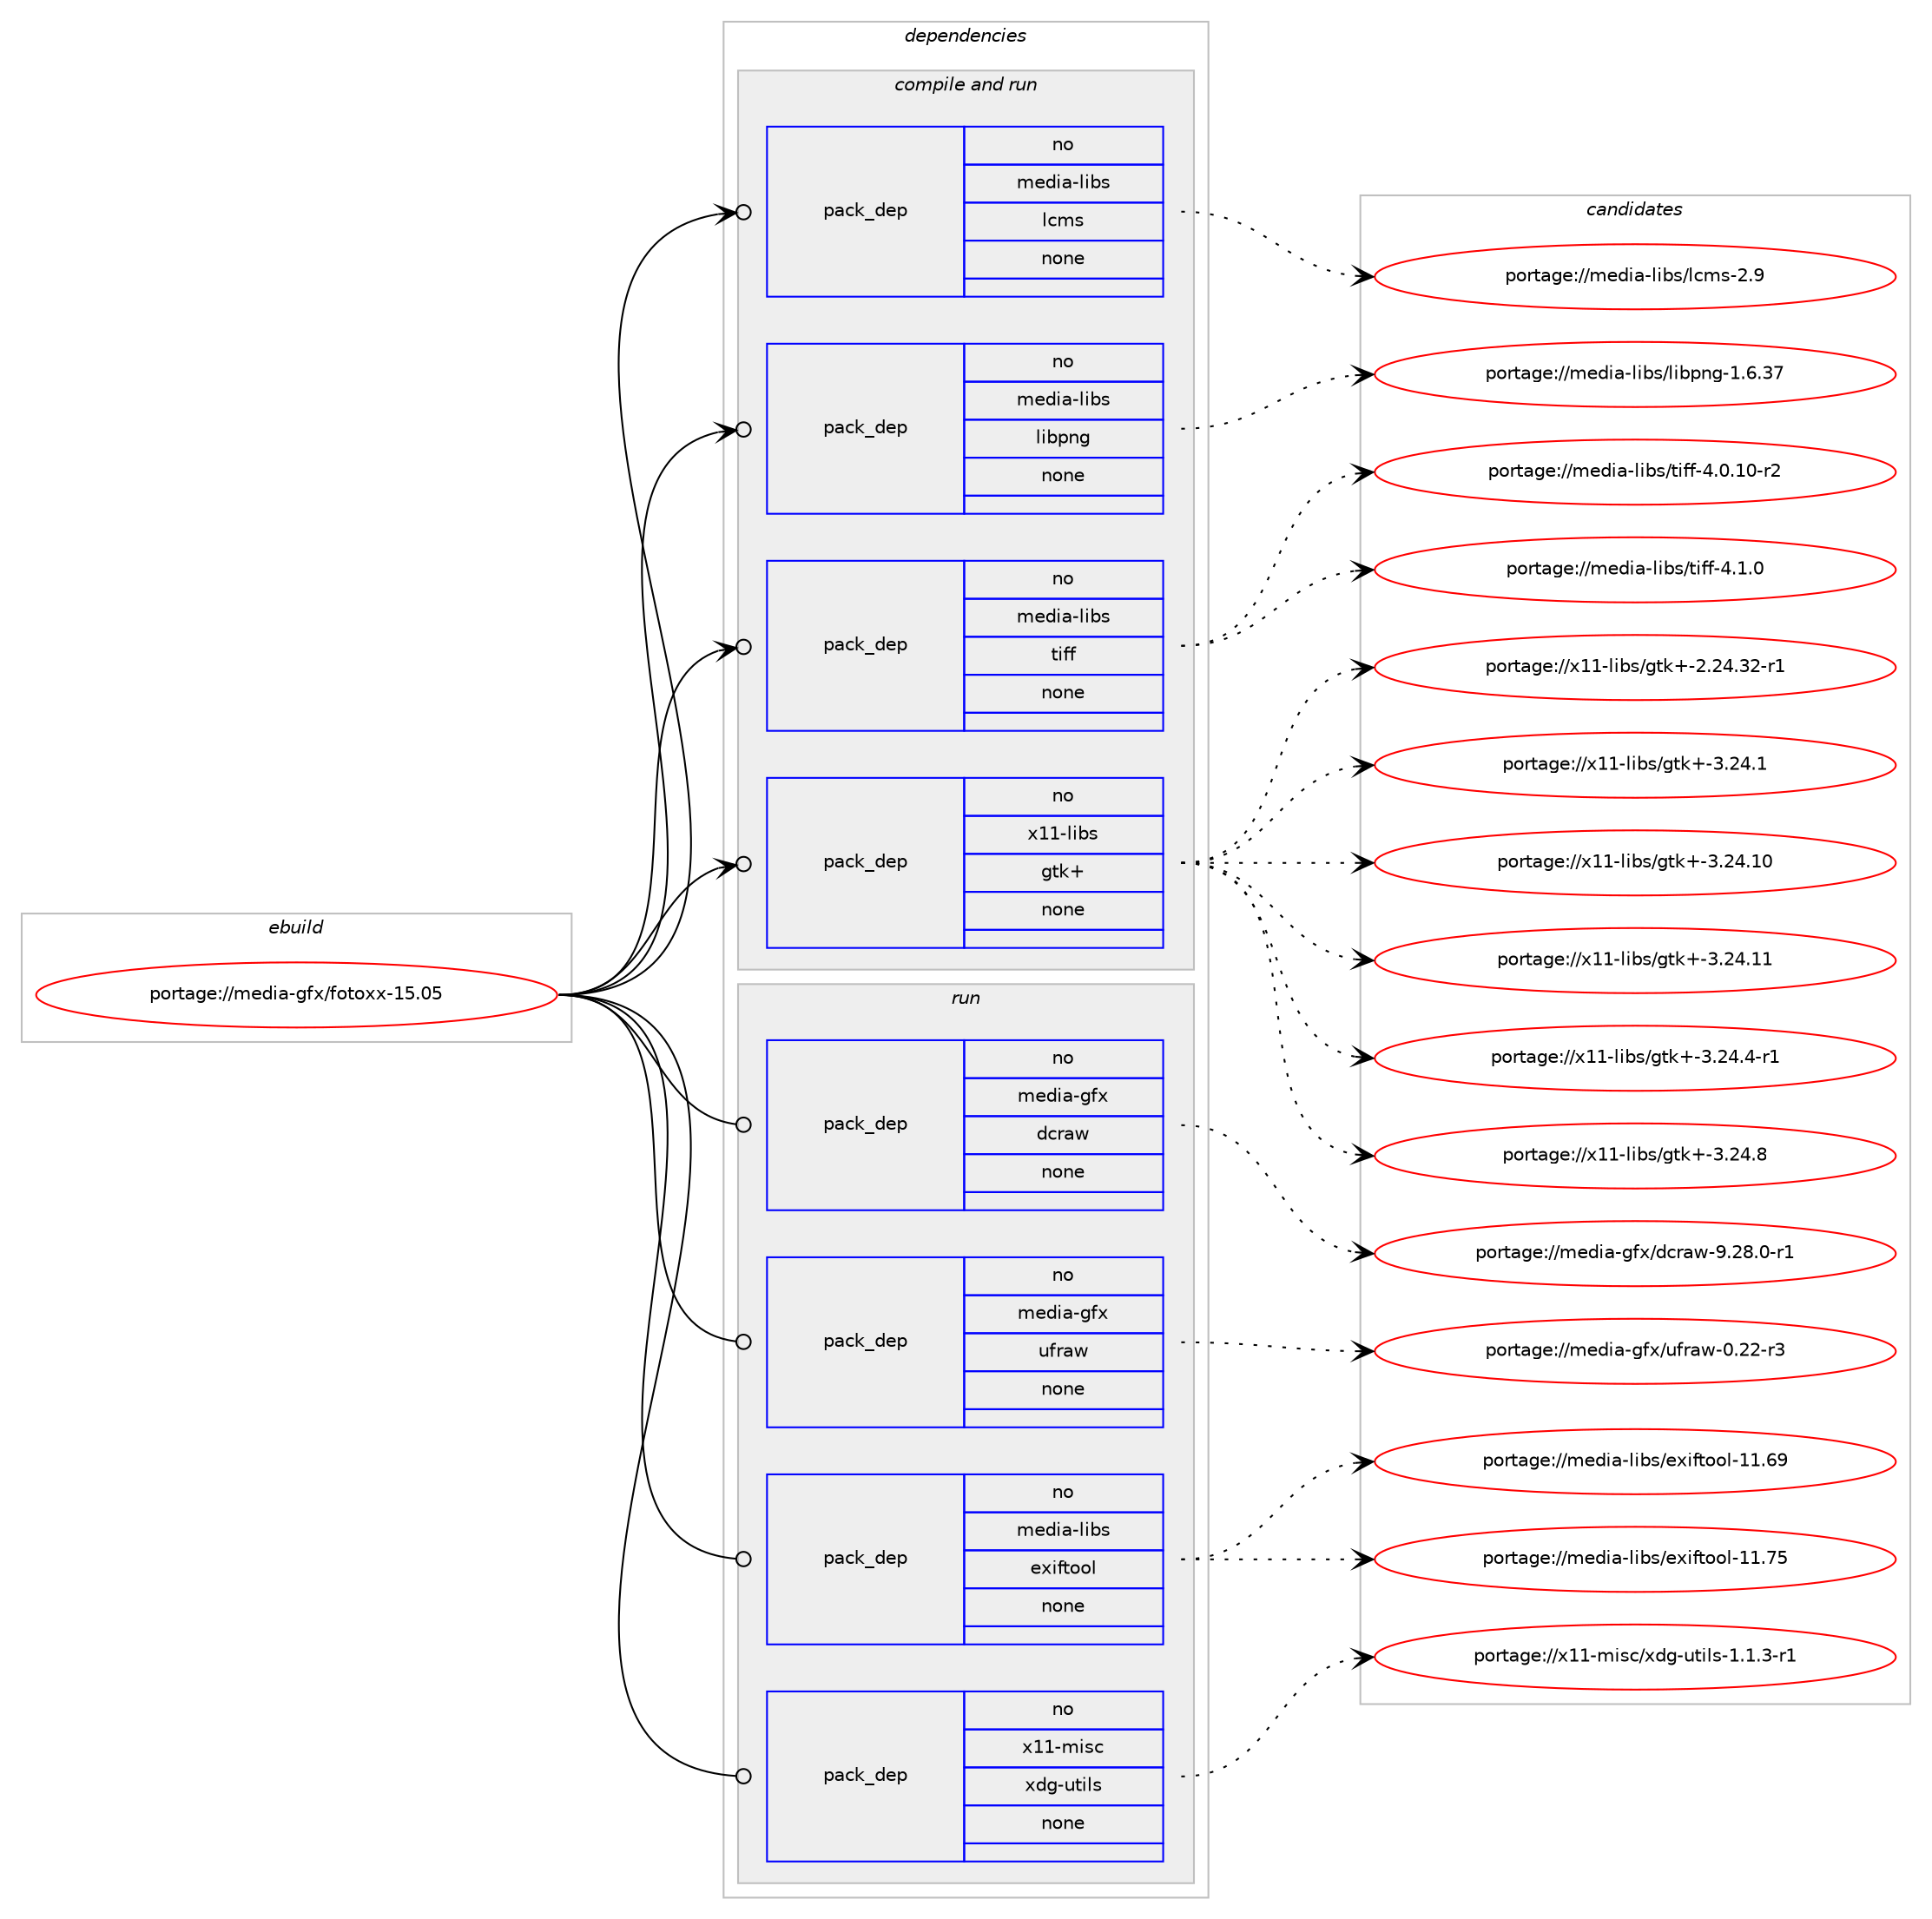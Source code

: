 digraph prolog {

# *************
# Graph options
# *************

newrank=true;
concentrate=true;
compound=true;
graph [rankdir=LR,fontname=Helvetica,fontsize=10,ranksep=1.5];#, ranksep=2.5, nodesep=0.2];
edge  [arrowhead=vee];
node  [fontname=Helvetica,fontsize=10];

# **********
# The ebuild
# **********

subgraph cluster_leftcol {
color=gray;
rank=same;
label=<<i>ebuild</i>>;
id [label="portage://media-gfx/fotoxx-15.05", color=red, width=4, href="../media-gfx/fotoxx-15.05.svg"];
}

# ****************
# The dependencies
# ****************

subgraph cluster_midcol {
color=gray;
label=<<i>dependencies</i>>;
subgraph cluster_compile {
fillcolor="#eeeeee";
style=filled;
label=<<i>compile</i>>;
}
subgraph cluster_compileandrun {
fillcolor="#eeeeee";
style=filled;
label=<<i>compile and run</i>>;
subgraph pack229485 {
dependency312829 [label=<<TABLE BORDER="0" CELLBORDER="1" CELLSPACING="0" CELLPADDING="4" WIDTH="220"><TR><TD ROWSPAN="6" CELLPADDING="30">pack_dep</TD></TR><TR><TD WIDTH="110">no</TD></TR><TR><TD>media-libs</TD></TR><TR><TD>lcms</TD></TR><TR><TD>none</TD></TR><TR><TD></TD></TR></TABLE>>, shape=none, color=blue];
}
id:e -> dependency312829:w [weight=20,style="solid",arrowhead="odotvee"];
subgraph pack229486 {
dependency312830 [label=<<TABLE BORDER="0" CELLBORDER="1" CELLSPACING="0" CELLPADDING="4" WIDTH="220"><TR><TD ROWSPAN="6" CELLPADDING="30">pack_dep</TD></TR><TR><TD WIDTH="110">no</TD></TR><TR><TD>media-libs</TD></TR><TR><TD>libpng</TD></TR><TR><TD>none</TD></TR><TR><TD></TD></TR></TABLE>>, shape=none, color=blue];
}
id:e -> dependency312830:w [weight=20,style="solid",arrowhead="odotvee"];
subgraph pack229487 {
dependency312831 [label=<<TABLE BORDER="0" CELLBORDER="1" CELLSPACING="0" CELLPADDING="4" WIDTH="220"><TR><TD ROWSPAN="6" CELLPADDING="30">pack_dep</TD></TR><TR><TD WIDTH="110">no</TD></TR><TR><TD>media-libs</TD></TR><TR><TD>tiff</TD></TR><TR><TD>none</TD></TR><TR><TD></TD></TR></TABLE>>, shape=none, color=blue];
}
id:e -> dependency312831:w [weight=20,style="solid",arrowhead="odotvee"];
subgraph pack229488 {
dependency312832 [label=<<TABLE BORDER="0" CELLBORDER="1" CELLSPACING="0" CELLPADDING="4" WIDTH="220"><TR><TD ROWSPAN="6" CELLPADDING="30">pack_dep</TD></TR><TR><TD WIDTH="110">no</TD></TR><TR><TD>x11-libs</TD></TR><TR><TD>gtk+</TD></TR><TR><TD>none</TD></TR><TR><TD></TD></TR></TABLE>>, shape=none, color=blue];
}
id:e -> dependency312832:w [weight=20,style="solid",arrowhead="odotvee"];
}
subgraph cluster_run {
fillcolor="#eeeeee";
style=filled;
label=<<i>run</i>>;
subgraph pack229489 {
dependency312833 [label=<<TABLE BORDER="0" CELLBORDER="1" CELLSPACING="0" CELLPADDING="4" WIDTH="220"><TR><TD ROWSPAN="6" CELLPADDING="30">pack_dep</TD></TR><TR><TD WIDTH="110">no</TD></TR><TR><TD>media-gfx</TD></TR><TR><TD>dcraw</TD></TR><TR><TD>none</TD></TR><TR><TD></TD></TR></TABLE>>, shape=none, color=blue];
}
id:e -> dependency312833:w [weight=20,style="solid",arrowhead="odot"];
subgraph pack229490 {
dependency312834 [label=<<TABLE BORDER="0" CELLBORDER="1" CELLSPACING="0" CELLPADDING="4" WIDTH="220"><TR><TD ROWSPAN="6" CELLPADDING="30">pack_dep</TD></TR><TR><TD WIDTH="110">no</TD></TR><TR><TD>media-gfx</TD></TR><TR><TD>ufraw</TD></TR><TR><TD>none</TD></TR><TR><TD></TD></TR></TABLE>>, shape=none, color=blue];
}
id:e -> dependency312834:w [weight=20,style="solid",arrowhead="odot"];
subgraph pack229491 {
dependency312835 [label=<<TABLE BORDER="0" CELLBORDER="1" CELLSPACING="0" CELLPADDING="4" WIDTH="220"><TR><TD ROWSPAN="6" CELLPADDING="30">pack_dep</TD></TR><TR><TD WIDTH="110">no</TD></TR><TR><TD>media-libs</TD></TR><TR><TD>exiftool</TD></TR><TR><TD>none</TD></TR><TR><TD></TD></TR></TABLE>>, shape=none, color=blue];
}
id:e -> dependency312835:w [weight=20,style="solid",arrowhead="odot"];
subgraph pack229492 {
dependency312836 [label=<<TABLE BORDER="0" CELLBORDER="1" CELLSPACING="0" CELLPADDING="4" WIDTH="220"><TR><TD ROWSPAN="6" CELLPADDING="30">pack_dep</TD></TR><TR><TD WIDTH="110">no</TD></TR><TR><TD>x11-misc</TD></TR><TR><TD>xdg-utils</TD></TR><TR><TD>none</TD></TR><TR><TD></TD></TR></TABLE>>, shape=none, color=blue];
}
id:e -> dependency312836:w [weight=20,style="solid",arrowhead="odot"];
}
}

# **************
# The candidates
# **************

subgraph cluster_choices {
rank=same;
color=gray;
label=<<i>candidates</i>>;

subgraph choice229485 {
color=black;
nodesep=1;
choiceportage109101100105974510810598115471089910911545504657 [label="portage://media-libs/lcms-2.9", color=red, width=4,href="../media-libs/lcms-2.9.svg"];
dependency312829:e -> choiceportage109101100105974510810598115471089910911545504657:w [style=dotted,weight="100"];
}
subgraph choice229486 {
color=black;
nodesep=1;
choiceportage109101100105974510810598115471081059811211010345494654465155 [label="portage://media-libs/libpng-1.6.37", color=red, width=4,href="../media-libs/libpng-1.6.37.svg"];
dependency312830:e -> choiceportage109101100105974510810598115471081059811211010345494654465155:w [style=dotted,weight="100"];
}
subgraph choice229487 {
color=black;
nodesep=1;
choiceportage10910110010597451081059811547116105102102455246484649484511450 [label="portage://media-libs/tiff-4.0.10-r2", color=red, width=4,href="../media-libs/tiff-4.0.10-r2.svg"];
choiceportage10910110010597451081059811547116105102102455246494648 [label="portage://media-libs/tiff-4.1.0", color=red, width=4,href="../media-libs/tiff-4.1.0.svg"];
dependency312831:e -> choiceportage10910110010597451081059811547116105102102455246484649484511450:w [style=dotted,weight="100"];
dependency312831:e -> choiceportage10910110010597451081059811547116105102102455246494648:w [style=dotted,weight="100"];
}
subgraph choice229488 {
color=black;
nodesep=1;
choiceportage12049494510810598115471031161074345504650524651504511449 [label="portage://x11-libs/gtk+-2.24.32-r1", color=red, width=4,href="../x11-libs/gtk+-2.24.32-r1.svg"];
choiceportage12049494510810598115471031161074345514650524649 [label="portage://x11-libs/gtk+-3.24.1", color=red, width=4,href="../x11-libs/gtk+-3.24.1.svg"];
choiceportage1204949451081059811547103116107434551465052464948 [label="portage://x11-libs/gtk+-3.24.10", color=red, width=4,href="../x11-libs/gtk+-3.24.10.svg"];
choiceportage1204949451081059811547103116107434551465052464949 [label="portage://x11-libs/gtk+-3.24.11", color=red, width=4,href="../x11-libs/gtk+-3.24.11.svg"];
choiceportage120494945108105981154710311610743455146505246524511449 [label="portage://x11-libs/gtk+-3.24.4-r1", color=red, width=4,href="../x11-libs/gtk+-3.24.4-r1.svg"];
choiceportage12049494510810598115471031161074345514650524656 [label="portage://x11-libs/gtk+-3.24.8", color=red, width=4,href="../x11-libs/gtk+-3.24.8.svg"];
dependency312832:e -> choiceportage12049494510810598115471031161074345504650524651504511449:w [style=dotted,weight="100"];
dependency312832:e -> choiceportage12049494510810598115471031161074345514650524649:w [style=dotted,weight="100"];
dependency312832:e -> choiceportage1204949451081059811547103116107434551465052464948:w [style=dotted,weight="100"];
dependency312832:e -> choiceportage1204949451081059811547103116107434551465052464949:w [style=dotted,weight="100"];
dependency312832:e -> choiceportage120494945108105981154710311610743455146505246524511449:w [style=dotted,weight="100"];
dependency312832:e -> choiceportage12049494510810598115471031161074345514650524656:w [style=dotted,weight="100"];
}
subgraph choice229489 {
color=black;
nodesep=1;
choiceportage1091011001059745103102120471009911497119455746505646484511449 [label="portage://media-gfx/dcraw-9.28.0-r1", color=red, width=4,href="../media-gfx/dcraw-9.28.0-r1.svg"];
dependency312833:e -> choiceportage1091011001059745103102120471009911497119455746505646484511449:w [style=dotted,weight="100"];
}
subgraph choice229490 {
color=black;
nodesep=1;
choiceportage1091011001059745103102120471171021149711945484650504511451 [label="portage://media-gfx/ufraw-0.22-r3", color=red, width=4,href="../media-gfx/ufraw-0.22-r3.svg"];
dependency312834:e -> choiceportage1091011001059745103102120471171021149711945484650504511451:w [style=dotted,weight="100"];
}
subgraph choice229491 {
color=black;
nodesep=1;
choiceportage10910110010597451081059811547101120105102116111111108454949465457 [label="portage://media-libs/exiftool-11.69", color=red, width=4,href="../media-libs/exiftool-11.69.svg"];
choiceportage10910110010597451081059811547101120105102116111111108454949465553 [label="portage://media-libs/exiftool-11.75", color=red, width=4,href="../media-libs/exiftool-11.75.svg"];
dependency312835:e -> choiceportage10910110010597451081059811547101120105102116111111108454949465457:w [style=dotted,weight="100"];
dependency312835:e -> choiceportage10910110010597451081059811547101120105102116111111108454949465553:w [style=dotted,weight="100"];
}
subgraph choice229492 {
color=black;
nodesep=1;
choiceportage1204949451091051159947120100103451171161051081154549464946514511449 [label="portage://x11-misc/xdg-utils-1.1.3-r1", color=red, width=4,href="../x11-misc/xdg-utils-1.1.3-r1.svg"];
dependency312836:e -> choiceportage1204949451091051159947120100103451171161051081154549464946514511449:w [style=dotted,weight="100"];
}
}

}
